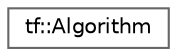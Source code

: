 digraph "类继承关系图"
{
 // LATEX_PDF_SIZE
  bgcolor="transparent";
  edge [fontname=Helvetica,fontsize=10,labelfontname=Helvetica,labelfontsize=10];
  node [fontname=Helvetica,fontsize=10,shape=box,height=0.2,width=0.4];
  rankdir="LR";
  Node0 [id="Node000000",label="tf::Algorithm",height=0.2,width=0.4,color="grey40", fillcolor="white", style="filled",URL="$classtf_1_1_algorithm.html",tooltip=" "];
}
